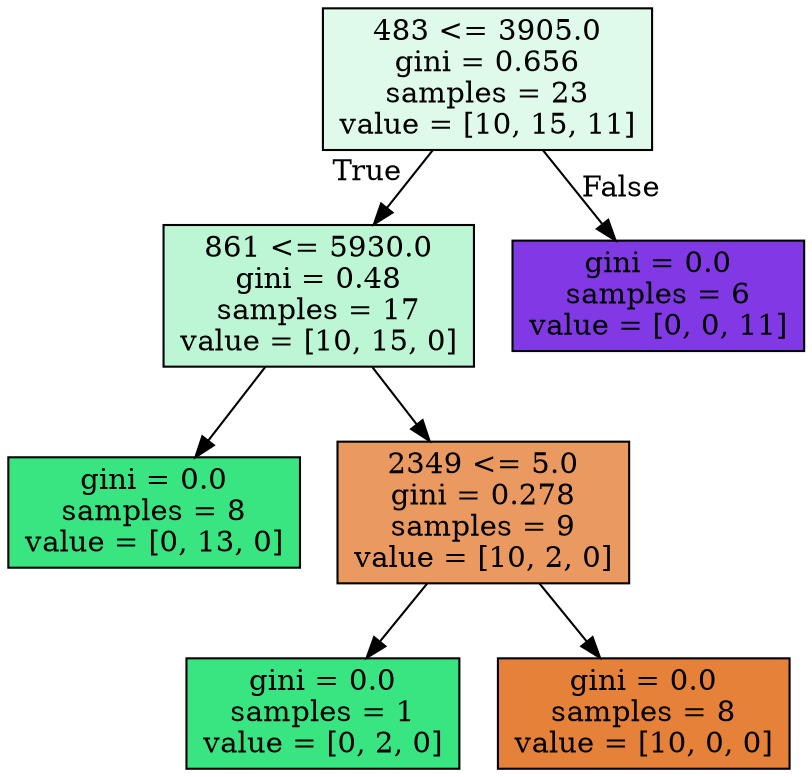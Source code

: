 digraph Tree {
node [shape=box, style="filled", color="black"] ;
0 [label="483 <= 3905.0\ngini = 0.656\nsamples = 23\nvalue = [10, 15, 11]", fillcolor="#39e58129"] ;
1 [label="861 <= 5930.0\ngini = 0.48\nsamples = 17\nvalue = [10, 15, 0]", fillcolor="#39e58155"] ;
0 -> 1 [labeldistance=2.5, labelangle=45, headlabel="True"] ;
2 [label="gini = 0.0\nsamples = 8\nvalue = [0, 13, 0]", fillcolor="#39e581ff"] ;
1 -> 2 ;
3 [label="2349 <= 5.0\ngini = 0.278\nsamples = 9\nvalue = [10, 2, 0]", fillcolor="#e58139cc"] ;
1 -> 3 ;
4 [label="gini = 0.0\nsamples = 1\nvalue = [0, 2, 0]", fillcolor="#39e581ff"] ;
3 -> 4 ;
5 [label="gini = 0.0\nsamples = 8\nvalue = [10, 0, 0]", fillcolor="#e58139ff"] ;
3 -> 5 ;
6 [label="gini = 0.0\nsamples = 6\nvalue = [0, 0, 11]", fillcolor="#8139e5ff"] ;
0 -> 6 [labeldistance=2.5, labelangle=-45, headlabel="False"] ;
}